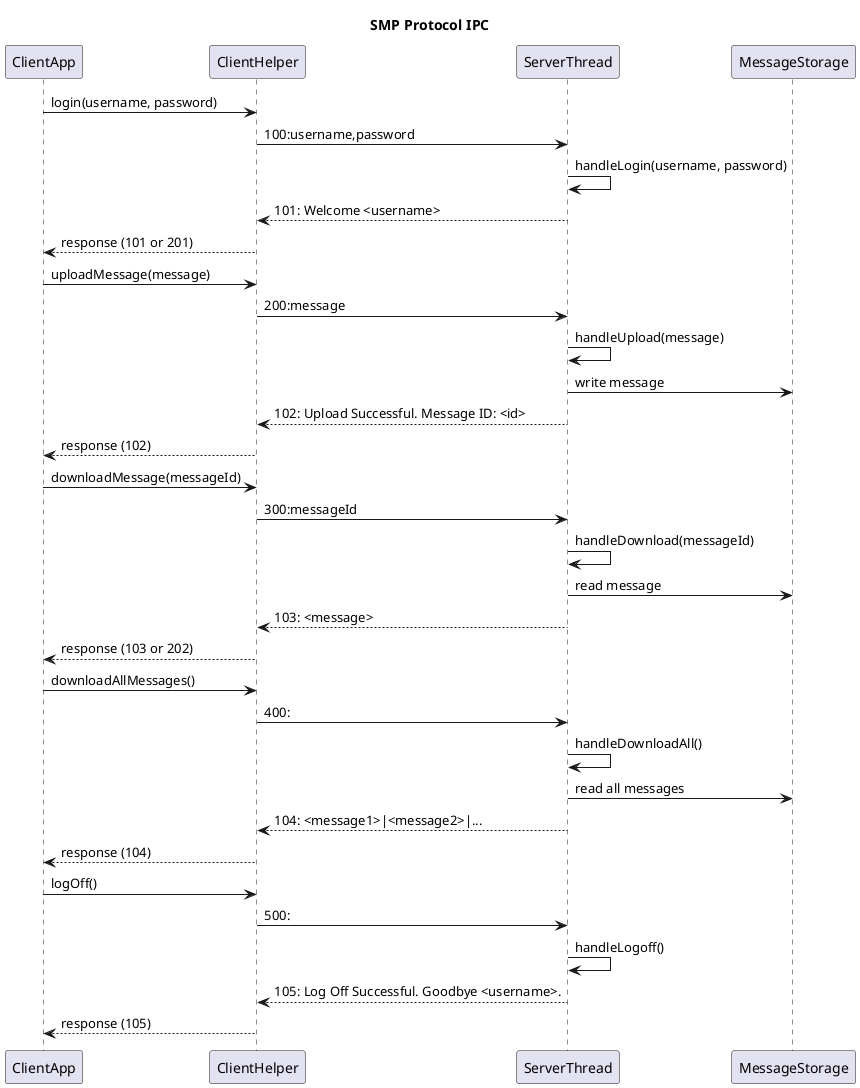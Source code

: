 @startuml
title SMP Protocol IPC

participant ClientApp
participant ClientHelper
participant ServerThread
participant MessageStorage

ClientApp -> ClientHelper: login(username, password)
ClientHelper -> ServerThread: 100:username,password
ServerThread -> ServerThread: handleLogin(username, password)
ServerThread --> ClientHelper: 101: Welcome <username>
ClientHelper --> ClientApp: response (101 or 201)

ClientApp -> ClientHelper: uploadMessage(message)
ClientHelper -> ServerThread: 200:message
ServerThread -> ServerThread: handleUpload(message)
ServerThread -> MessageStorage: write message
ServerThread --> ClientHelper: 102: Upload Successful. Message ID: <id>
ClientHelper --> ClientApp: response (102)

ClientApp -> ClientHelper: downloadMessage(messageId)
ClientHelper -> ServerThread: 300:messageId
ServerThread -> ServerThread: handleDownload(messageId)
ServerThread -> MessageStorage: read message
ServerThread --> ClientHelper: 103: <message>
ClientHelper --> ClientApp: response (103 or 202)

ClientApp -> ClientHelper: downloadAllMessages()
ClientHelper -> ServerThread: 400:
ServerThread -> ServerThread: handleDownloadAll()
ServerThread -> MessageStorage: read all messages
ServerThread --> ClientHelper: 104: <message1>|<message2>|...
ClientHelper --> ClientApp: response (104)

ClientApp -> ClientHelper: logOff()
ClientHelper -> ServerThread: 500:
ServerThread -> ServerThread: handleLogoff()
ServerThread --> ClientHelper: 105: Log Off Successful. Goodbye <username>.
ClientHelper --> ClientApp: response (105)

@enduml